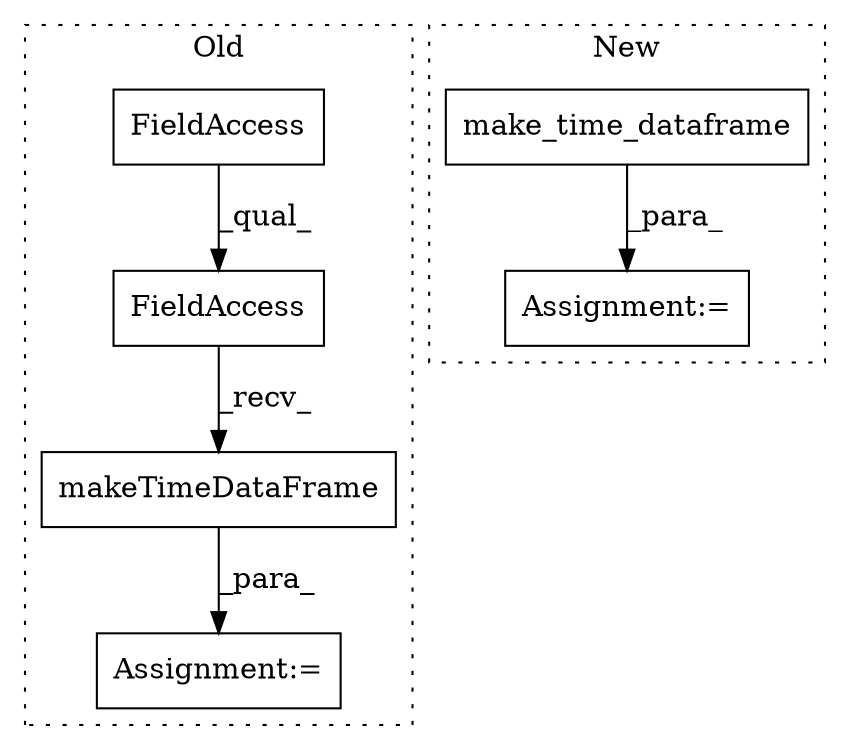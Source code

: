 digraph G {
subgraph cluster0 {
1 [label="makeTimeDataFrame" a="32" s="5612" l="19" shape="box"];
3 [label="FieldAccess" a="22" s="5592" l="19" shape="box"];
4 [label="FieldAccess" a="22" s="5592" l="11" shape="box"];
5 [label="Assignment:=" a="7" s="5591" l="1" shape="box"];
label = "Old";
style="dotted";
}
subgraph cluster1 {
2 [label="make_time_dataframe" a="32" s="5648" l="21" shape="box"];
6 [label="Assignment:=" a="7" s="5647" l="1" shape="box"];
label = "New";
style="dotted";
}
1 -> 5 [label="_para_"];
2 -> 6 [label="_para_"];
3 -> 1 [label="_recv_"];
4 -> 3 [label="_qual_"];
}